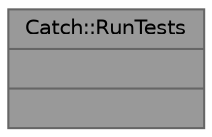 digraph "Catch::RunTests"
{
 // LATEX_PDF_SIZE
  bgcolor="transparent";
  edge [fontname=Helvetica,fontsize=10,labelfontname=Helvetica,labelfontsize=10];
  node [fontname=Helvetica,fontsize=10,shape=box,height=0.2,width=0.4];
  Node1 [shape=record,label="{Catch::RunTests\n||}",height=0.2,width=0.4,color="gray40", fillcolor="grey60", style="filled", fontcolor="black",tooltip=" "];
}
